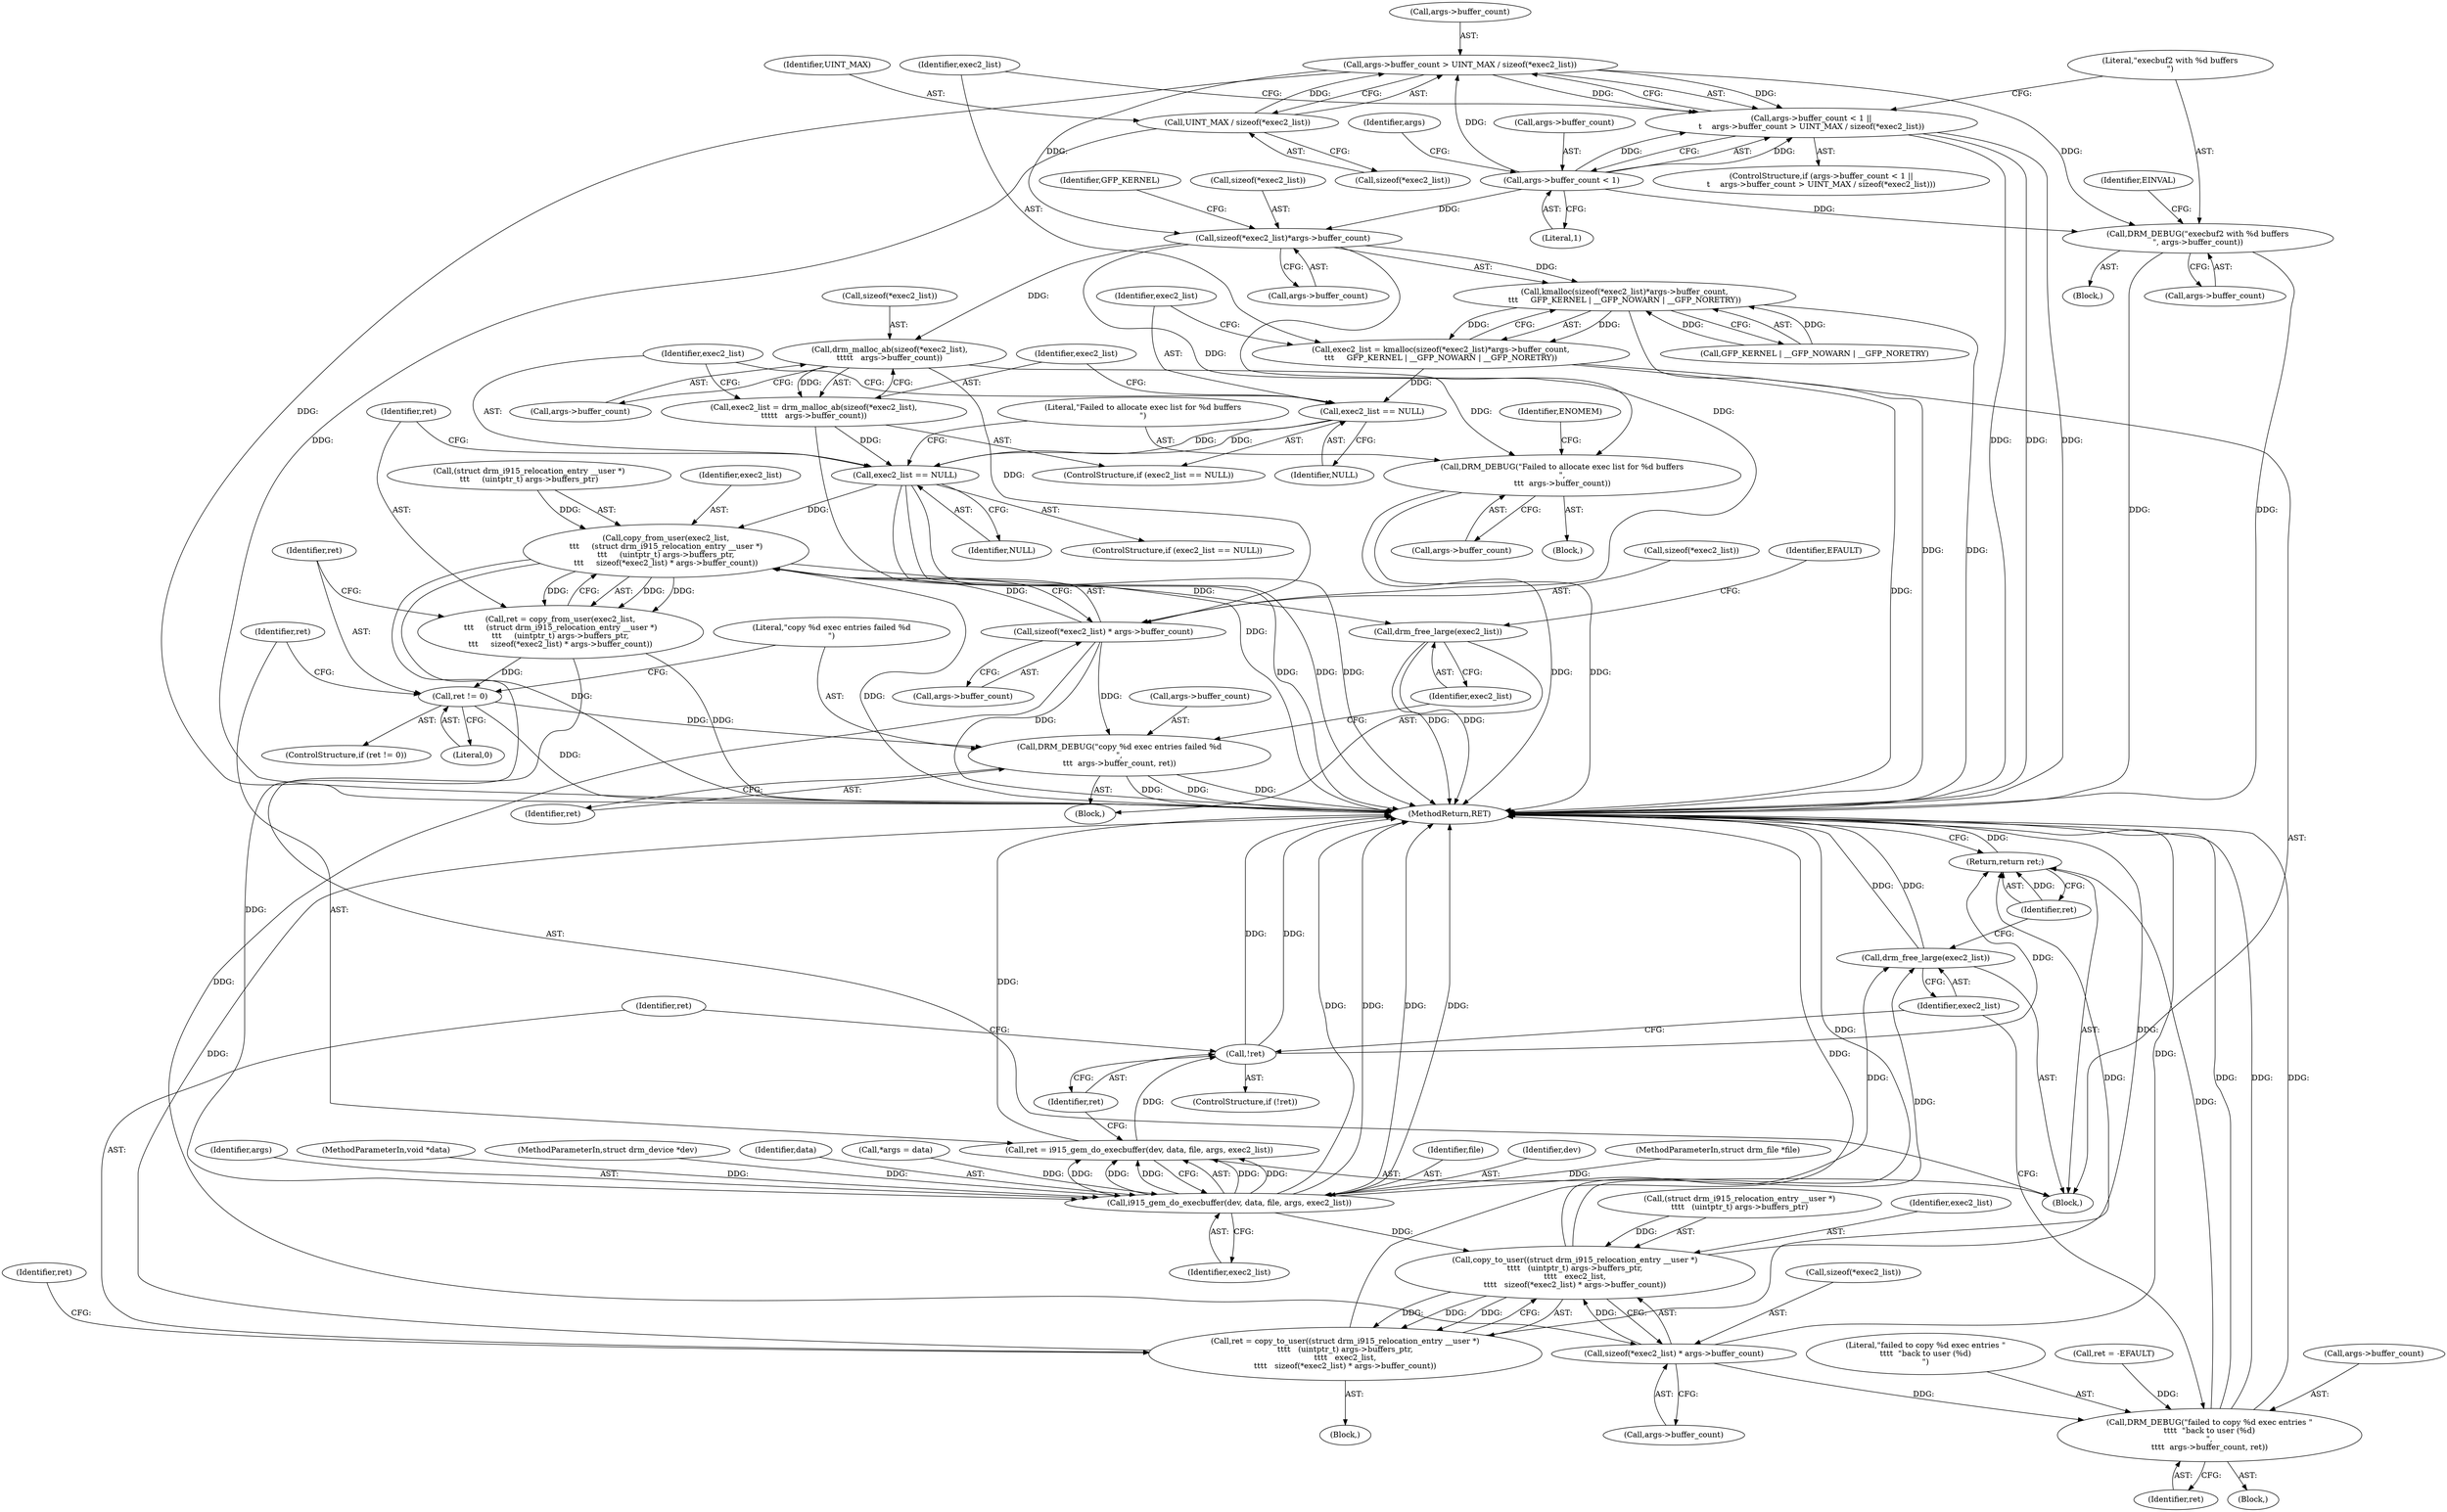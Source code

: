 digraph "0_linux_ed8cd3b2cd61004cab85380c52b1817aca1ca49b@API" {
"1000122" [label="(Call,args->buffer_count > UINT_MAX / sizeof(*exec2_list))"];
"1000117" [label="(Call,args->buffer_count < 1)"];
"1000126" [label="(Call,UINT_MAX / sizeof(*exec2_list))"];
"1000116" [label="(Call,args->buffer_count < 1 ||\n\t    args->buffer_count > UINT_MAX / sizeof(*exec2_list))"];
"1000132" [label="(Call,DRM_DEBUG(\"execbuf2 with %d buffers\n\", args->buffer_count))"];
"1000143" [label="(Call,sizeof(*exec2_list)*args->buffer_count)"];
"1000142" [label="(Call,kmalloc(sizeof(*exec2_list)*args->buffer_count,\n\t\t\t     GFP_KERNEL | __GFP_NOWARN | __GFP_NORETRY))"];
"1000140" [label="(Call,exec2_list = kmalloc(sizeof(*exec2_list)*args->buffer_count,\n\t\t\t     GFP_KERNEL | __GFP_NOWARN | __GFP_NORETRY))"];
"1000156" [label="(Call,exec2_list == NULL)"];
"1000169" [label="(Call,exec2_list == NULL)"];
"1000183" [label="(Call,copy_from_user(exec2_list,\n\t\t\t     (struct drm_i915_relocation_entry __user *)\n\t\t\t     (uintptr_t) args->buffers_ptr,\n\t\t\t     sizeof(*exec2_list) * args->buffer_count))"];
"1000181" [label="(Call,ret = copy_from_user(exec2_list,\n\t\t\t     (struct drm_i915_relocation_entry __user *)\n\t\t\t     (uintptr_t) args->buffers_ptr,\n\t\t\t     sizeof(*exec2_list) * args->buffer_count))"];
"1000200" [label="(Call,ret != 0)"];
"1000204" [label="(Call,DRM_DEBUG(\"copy %d exec entries failed %d\n\",\n\t\t\t  args->buffer_count, ret))"];
"1000210" [label="(Call,drm_free_large(exec2_list))"];
"1000217" [label="(Call,i915_gem_do_execbuffer(dev, data, file, args, exec2_list))"];
"1000215" [label="(Call,ret = i915_gem_do_execbuffer(dev, data, file, args, exec2_list))"];
"1000224" [label="(Call,!ret)"];
"1000260" [label="(Return,return ret;)"];
"1000229" [label="(Call,copy_to_user((struct drm_i915_relocation_entry __user *)\n\t\t\t\t   (uintptr_t) args->buffers_ptr,\n\t\t\t\t   exec2_list,\n\t\t\t\t   sizeof(*exec2_list) * args->buffer_count))"];
"1000227" [label="(Call,ret = copy_to_user((struct drm_i915_relocation_entry __user *)\n\t\t\t\t   (uintptr_t) args->buffers_ptr,\n\t\t\t\t   exec2_list,\n\t\t\t\t   sizeof(*exec2_list) * args->buffer_count))"];
"1000258" [label="(Call,drm_free_large(exec2_list))"];
"1000161" [label="(Call,drm_malloc_ab(sizeof(*exec2_list),\n\t\t\t\t\t   args->buffer_count))"];
"1000159" [label="(Call,exec2_list = drm_malloc_ab(sizeof(*exec2_list),\n\t\t\t\t\t   args->buffer_count))"];
"1000173" [label="(Call,DRM_DEBUG(\"Failed to allocate exec list for %d buffers\n\",\n\t\t\t  args->buffer_count))"];
"1000192" [label="(Call,sizeof(*exec2_list) * args->buffer_count)"];
"1000238" [label="(Call,sizeof(*exec2_list) * args->buffer_count)"];
"1000252" [label="(Call,DRM_DEBUG(\"failed to copy %d exec entries \"\n\t\t\t\t  \"back to user (%d)\n\",\n\t\t\t\t  args->buffer_count, ret))"];
"1000219" [label="(Identifier,data)"];
"1000150" [label="(Call,GFP_KERNEL | __GFP_NOWARN | __GFP_NORETRY)"];
"1000116" [label="(Call,args->buffer_count < 1 ||\n\t    args->buffer_count > UINT_MAX / sizeof(*exec2_list))"];
"1000156" [label="(Call,exec2_list == NULL)"];
"1000161" [label="(Call,drm_malloc_ab(sizeof(*exec2_list),\n\t\t\t\t\t   args->buffer_count))"];
"1000257" [label="(Identifier,ret)"];
"1000199" [label="(ControlStructure,if (ret != 0))"];
"1000192" [label="(Call,sizeof(*exec2_list) * args->buffer_count)"];
"1000107" [label="(Call,*args = data)"];
"1000229" [label="(Call,copy_to_user((struct drm_i915_relocation_entry __user *)\n\t\t\t\t   (uintptr_t) args->buffers_ptr,\n\t\t\t\t   exec2_list,\n\t\t\t\t   sizeof(*exec2_list) * args->buffer_count))"];
"1000165" [label="(Call,args->buffer_count)"];
"1000143" [label="(Call,sizeof(*exec2_list)*args->buffer_count)"];
"1000254" [label="(Call,args->buffer_count)"];
"1000134" [label="(Call,args->buffer_count)"];
"1000196" [label="(Call,args->buffer_count)"];
"1000239" [label="(Call,sizeof(*exec2_list))"];
"1000230" [label="(Call,(struct drm_i915_relocation_entry __user *)\n\t\t\t\t   (uintptr_t) args->buffers_ptr)"];
"1000172" [label="(Block,)"];
"1000222" [label="(Identifier,exec2_list)"];
"1000147" [label="(Call,args->buffer_count)"];
"1000183" [label="(Call,copy_from_user(exec2_list,\n\t\t\t     (struct drm_i915_relocation_entry __user *)\n\t\t\t     (uintptr_t) args->buffers_ptr,\n\t\t\t     sizeof(*exec2_list) * args->buffer_count))"];
"1000228" [label="(Identifier,ret)"];
"1000118" [label="(Call,args->buffer_count)"];
"1000123" [label="(Call,args->buffer_count)"];
"1000185" [label="(Call,(struct drm_i915_relocation_entry __user *)\n\t\t\t     (uintptr_t) args->buffers_ptr)"];
"1000104" [label="(MethodParameterIn,struct drm_file *file)"];
"1000261" [label="(Identifier,ret)"];
"1000142" [label="(Call,kmalloc(sizeof(*exec2_list)*args->buffer_count,\n\t\t\t     GFP_KERNEL | __GFP_NOWARN | __GFP_NORETRY))"];
"1000127" [label="(Identifier,UINT_MAX)"];
"1000132" [label="(Call,DRM_DEBUG(\"execbuf2 with %d buffers\n\", args->buffer_count))"];
"1000203" [label="(Block,)"];
"1000211" [label="(Identifier,exec2_list)"];
"1000170" [label="(Identifier,exec2_list)"];
"1000140" [label="(Call,exec2_list = kmalloc(sizeof(*exec2_list)*args->buffer_count,\n\t\t\t     GFP_KERNEL | __GFP_NOWARN | __GFP_NORETRY))"];
"1000205" [label="(Literal,\"copy %d exec entries failed %d\n\")"];
"1000131" [label="(Block,)"];
"1000174" [label="(Literal,\"Failed to allocate exec list for %d buffers\n\")"];
"1000260" [label="(Return,return ret;)"];
"1000184" [label="(Identifier,exec2_list)"];
"1000182" [label="(Identifier,ret)"];
"1000141" [label="(Identifier,exec2_list)"];
"1000151" [label="(Identifier,GFP_KERNEL)"];
"1000126" [label="(Call,UINT_MAX / sizeof(*exec2_list))"];
"1000259" [label="(Identifier,exec2_list)"];
"1000139" [label="(Identifier,EINVAL)"];
"1000221" [label="(Identifier,args)"];
"1000237" [label="(Identifier,exec2_list)"];
"1000117" [label="(Call,args->buffer_count < 1)"];
"1000160" [label="(Identifier,exec2_list)"];
"1000217" [label="(Call,i915_gem_do_execbuffer(dev, data, file, args, exec2_list))"];
"1000157" [label="(Identifier,exec2_list)"];
"1000224" [label="(Call,!ret)"];
"1000103" [label="(MethodParameterIn,void *data)"];
"1000128" [label="(Call,sizeof(*exec2_list))"];
"1000158" [label="(Identifier,NULL)"];
"1000225" [label="(Identifier,ret)"];
"1000215" [label="(Call,ret = i915_gem_do_execbuffer(dev, data, file, args, exec2_list))"];
"1000115" [label="(ControlStructure,if (args->buffer_count < 1 ||\n\t    args->buffer_count > UINT_MAX / sizeof(*exec2_list)))"];
"1000201" [label="(Identifier,ret)"];
"1000122" [label="(Call,args->buffer_count > UINT_MAX / sizeof(*exec2_list))"];
"1000169" [label="(Call,exec2_list == NULL)"];
"1000247" [label="(Block,)"];
"1000209" [label="(Identifier,ret)"];
"1000168" [label="(ControlStructure,if (exec2_list == NULL))"];
"1000181" [label="(Call,ret = copy_from_user(exec2_list,\n\t\t\t     (struct drm_i915_relocation_entry __user *)\n\t\t\t     (uintptr_t) args->buffers_ptr,\n\t\t\t     sizeof(*exec2_list) * args->buffer_count))"];
"1000200" [label="(Call,ret != 0)"];
"1000159" [label="(Call,exec2_list = drm_malloc_ab(sizeof(*exec2_list),\n\t\t\t\t\t   args->buffer_count))"];
"1000206" [label="(Call,args->buffer_count)"];
"1000121" [label="(Literal,1)"];
"1000220" [label="(Identifier,file)"];
"1000218" [label="(Identifier,dev)"];
"1000180" [label="(Identifier,ENOMEM)"];
"1000223" [label="(ControlStructure,if (!ret))"];
"1000253" [label="(Literal,\"failed to copy %d exec entries \"\n\t\t\t\t  \"back to user (%d)\n\")"];
"1000144" [label="(Call,sizeof(*exec2_list))"];
"1000124" [label="(Identifier,args)"];
"1000202" [label="(Literal,0)"];
"1000248" [label="(Call,ret = -EFAULT)"];
"1000246" [label="(Identifier,ret)"];
"1000175" [label="(Call,args->buffer_count)"];
"1000162" [label="(Call,sizeof(*exec2_list))"];
"1000155" [label="(ControlStructure,if (exec2_list == NULL))"];
"1000204" [label="(Call,DRM_DEBUG(\"copy %d exec entries failed %d\n\",\n\t\t\t  args->buffer_count, ret))"];
"1000214" [label="(Identifier,EFAULT)"];
"1000216" [label="(Identifier,ret)"];
"1000242" [label="(Call,args->buffer_count)"];
"1000262" [label="(MethodReturn,RET)"];
"1000210" [label="(Call,drm_free_large(exec2_list))"];
"1000258" [label="(Call,drm_free_large(exec2_list))"];
"1000133" [label="(Literal,\"execbuf2 with %d buffers\n\")"];
"1000102" [label="(MethodParameterIn,struct drm_device *dev)"];
"1000173" [label="(Call,DRM_DEBUG(\"Failed to allocate exec list for %d buffers\n\",\n\t\t\t  args->buffer_count))"];
"1000238" [label="(Call,sizeof(*exec2_list) * args->buffer_count)"];
"1000227" [label="(Call,ret = copy_to_user((struct drm_i915_relocation_entry __user *)\n\t\t\t\t   (uintptr_t) args->buffers_ptr,\n\t\t\t\t   exec2_list,\n\t\t\t\t   sizeof(*exec2_list) * args->buffer_count))"];
"1000105" [label="(Block,)"];
"1000193" [label="(Call,sizeof(*exec2_list))"];
"1000252" [label="(Call,DRM_DEBUG(\"failed to copy %d exec entries \"\n\t\t\t\t  \"back to user (%d)\n\",\n\t\t\t\t  args->buffer_count, ret))"];
"1000226" [label="(Block,)"];
"1000171" [label="(Identifier,NULL)"];
"1000122" -> "1000116"  [label="AST: "];
"1000122" -> "1000126"  [label="CFG: "];
"1000123" -> "1000122"  [label="AST: "];
"1000126" -> "1000122"  [label="AST: "];
"1000116" -> "1000122"  [label="CFG: "];
"1000122" -> "1000262"  [label="DDG: "];
"1000122" -> "1000116"  [label="DDG: "];
"1000122" -> "1000116"  [label="DDG: "];
"1000117" -> "1000122"  [label="DDG: "];
"1000126" -> "1000122"  [label="DDG: "];
"1000122" -> "1000132"  [label="DDG: "];
"1000122" -> "1000143"  [label="DDG: "];
"1000117" -> "1000116"  [label="AST: "];
"1000117" -> "1000121"  [label="CFG: "];
"1000118" -> "1000117"  [label="AST: "];
"1000121" -> "1000117"  [label="AST: "];
"1000124" -> "1000117"  [label="CFG: "];
"1000116" -> "1000117"  [label="CFG: "];
"1000117" -> "1000116"  [label="DDG: "];
"1000117" -> "1000116"  [label="DDG: "];
"1000117" -> "1000132"  [label="DDG: "];
"1000117" -> "1000143"  [label="DDG: "];
"1000126" -> "1000128"  [label="CFG: "];
"1000127" -> "1000126"  [label="AST: "];
"1000128" -> "1000126"  [label="AST: "];
"1000126" -> "1000262"  [label="DDG: "];
"1000116" -> "1000115"  [label="AST: "];
"1000133" -> "1000116"  [label="CFG: "];
"1000141" -> "1000116"  [label="CFG: "];
"1000116" -> "1000262"  [label="DDG: "];
"1000116" -> "1000262"  [label="DDG: "];
"1000116" -> "1000262"  [label="DDG: "];
"1000132" -> "1000131"  [label="AST: "];
"1000132" -> "1000134"  [label="CFG: "];
"1000133" -> "1000132"  [label="AST: "];
"1000134" -> "1000132"  [label="AST: "];
"1000139" -> "1000132"  [label="CFG: "];
"1000132" -> "1000262"  [label="DDG: "];
"1000132" -> "1000262"  [label="DDG: "];
"1000143" -> "1000142"  [label="AST: "];
"1000143" -> "1000147"  [label="CFG: "];
"1000144" -> "1000143"  [label="AST: "];
"1000147" -> "1000143"  [label="AST: "];
"1000151" -> "1000143"  [label="CFG: "];
"1000143" -> "1000142"  [label="DDG: "];
"1000143" -> "1000161"  [label="DDG: "];
"1000143" -> "1000173"  [label="DDG: "];
"1000143" -> "1000192"  [label="DDG: "];
"1000142" -> "1000140"  [label="AST: "];
"1000142" -> "1000150"  [label="CFG: "];
"1000150" -> "1000142"  [label="AST: "];
"1000140" -> "1000142"  [label="CFG: "];
"1000142" -> "1000262"  [label="DDG: "];
"1000142" -> "1000262"  [label="DDG: "];
"1000142" -> "1000140"  [label="DDG: "];
"1000142" -> "1000140"  [label="DDG: "];
"1000150" -> "1000142"  [label="DDG: "];
"1000150" -> "1000142"  [label="DDG: "];
"1000140" -> "1000105"  [label="AST: "];
"1000141" -> "1000140"  [label="AST: "];
"1000157" -> "1000140"  [label="CFG: "];
"1000140" -> "1000262"  [label="DDG: "];
"1000140" -> "1000156"  [label="DDG: "];
"1000156" -> "1000155"  [label="AST: "];
"1000156" -> "1000158"  [label="CFG: "];
"1000157" -> "1000156"  [label="AST: "];
"1000158" -> "1000156"  [label="AST: "];
"1000160" -> "1000156"  [label="CFG: "];
"1000170" -> "1000156"  [label="CFG: "];
"1000156" -> "1000169"  [label="DDG: "];
"1000156" -> "1000169"  [label="DDG: "];
"1000169" -> "1000168"  [label="AST: "];
"1000169" -> "1000171"  [label="CFG: "];
"1000170" -> "1000169"  [label="AST: "];
"1000171" -> "1000169"  [label="AST: "];
"1000174" -> "1000169"  [label="CFG: "];
"1000182" -> "1000169"  [label="CFG: "];
"1000169" -> "1000262"  [label="DDG: "];
"1000169" -> "1000262"  [label="DDG: "];
"1000169" -> "1000262"  [label="DDG: "];
"1000159" -> "1000169"  [label="DDG: "];
"1000169" -> "1000183"  [label="DDG: "];
"1000183" -> "1000181"  [label="AST: "];
"1000183" -> "1000192"  [label="CFG: "];
"1000184" -> "1000183"  [label="AST: "];
"1000185" -> "1000183"  [label="AST: "];
"1000192" -> "1000183"  [label="AST: "];
"1000181" -> "1000183"  [label="CFG: "];
"1000183" -> "1000262"  [label="DDG: "];
"1000183" -> "1000262"  [label="DDG: "];
"1000183" -> "1000181"  [label="DDG: "];
"1000183" -> "1000181"  [label="DDG: "];
"1000183" -> "1000181"  [label="DDG: "];
"1000185" -> "1000183"  [label="DDG: "];
"1000192" -> "1000183"  [label="DDG: "];
"1000183" -> "1000210"  [label="DDG: "];
"1000183" -> "1000217"  [label="DDG: "];
"1000181" -> "1000105"  [label="AST: "];
"1000182" -> "1000181"  [label="AST: "];
"1000201" -> "1000181"  [label="CFG: "];
"1000181" -> "1000262"  [label="DDG: "];
"1000181" -> "1000200"  [label="DDG: "];
"1000200" -> "1000199"  [label="AST: "];
"1000200" -> "1000202"  [label="CFG: "];
"1000201" -> "1000200"  [label="AST: "];
"1000202" -> "1000200"  [label="AST: "];
"1000205" -> "1000200"  [label="CFG: "];
"1000216" -> "1000200"  [label="CFG: "];
"1000200" -> "1000262"  [label="DDG: "];
"1000200" -> "1000204"  [label="DDG: "];
"1000204" -> "1000203"  [label="AST: "];
"1000204" -> "1000209"  [label="CFG: "];
"1000205" -> "1000204"  [label="AST: "];
"1000206" -> "1000204"  [label="AST: "];
"1000209" -> "1000204"  [label="AST: "];
"1000211" -> "1000204"  [label="CFG: "];
"1000204" -> "1000262"  [label="DDG: "];
"1000204" -> "1000262"  [label="DDG: "];
"1000204" -> "1000262"  [label="DDG: "];
"1000192" -> "1000204"  [label="DDG: "];
"1000210" -> "1000203"  [label="AST: "];
"1000210" -> "1000211"  [label="CFG: "];
"1000211" -> "1000210"  [label="AST: "];
"1000214" -> "1000210"  [label="CFG: "];
"1000210" -> "1000262"  [label="DDG: "];
"1000210" -> "1000262"  [label="DDG: "];
"1000217" -> "1000215"  [label="AST: "];
"1000217" -> "1000222"  [label="CFG: "];
"1000218" -> "1000217"  [label="AST: "];
"1000219" -> "1000217"  [label="AST: "];
"1000220" -> "1000217"  [label="AST: "];
"1000221" -> "1000217"  [label="AST: "];
"1000222" -> "1000217"  [label="AST: "];
"1000215" -> "1000217"  [label="CFG: "];
"1000217" -> "1000262"  [label="DDG: "];
"1000217" -> "1000262"  [label="DDG: "];
"1000217" -> "1000262"  [label="DDG: "];
"1000217" -> "1000262"  [label="DDG: "];
"1000217" -> "1000215"  [label="DDG: "];
"1000217" -> "1000215"  [label="DDG: "];
"1000217" -> "1000215"  [label="DDG: "];
"1000217" -> "1000215"  [label="DDG: "];
"1000217" -> "1000215"  [label="DDG: "];
"1000102" -> "1000217"  [label="DDG: "];
"1000103" -> "1000217"  [label="DDG: "];
"1000104" -> "1000217"  [label="DDG: "];
"1000107" -> "1000217"  [label="DDG: "];
"1000217" -> "1000229"  [label="DDG: "];
"1000217" -> "1000258"  [label="DDG: "];
"1000215" -> "1000105"  [label="AST: "];
"1000216" -> "1000215"  [label="AST: "];
"1000225" -> "1000215"  [label="CFG: "];
"1000215" -> "1000262"  [label="DDG: "];
"1000215" -> "1000224"  [label="DDG: "];
"1000224" -> "1000223"  [label="AST: "];
"1000224" -> "1000225"  [label="CFG: "];
"1000225" -> "1000224"  [label="AST: "];
"1000228" -> "1000224"  [label="CFG: "];
"1000259" -> "1000224"  [label="CFG: "];
"1000224" -> "1000262"  [label="DDG: "];
"1000224" -> "1000262"  [label="DDG: "];
"1000224" -> "1000260"  [label="DDG: "];
"1000260" -> "1000105"  [label="AST: "];
"1000260" -> "1000261"  [label="CFG: "];
"1000261" -> "1000260"  [label="AST: "];
"1000262" -> "1000260"  [label="CFG: "];
"1000260" -> "1000262"  [label="DDG: "];
"1000261" -> "1000260"  [label="DDG: "];
"1000227" -> "1000260"  [label="DDG: "];
"1000252" -> "1000260"  [label="DDG: "];
"1000229" -> "1000227"  [label="AST: "];
"1000229" -> "1000238"  [label="CFG: "];
"1000230" -> "1000229"  [label="AST: "];
"1000237" -> "1000229"  [label="AST: "];
"1000238" -> "1000229"  [label="AST: "];
"1000227" -> "1000229"  [label="CFG: "];
"1000229" -> "1000262"  [label="DDG: "];
"1000229" -> "1000262"  [label="DDG: "];
"1000229" -> "1000227"  [label="DDG: "];
"1000229" -> "1000227"  [label="DDG: "];
"1000229" -> "1000227"  [label="DDG: "];
"1000230" -> "1000229"  [label="DDG: "];
"1000238" -> "1000229"  [label="DDG: "];
"1000229" -> "1000258"  [label="DDG: "];
"1000227" -> "1000226"  [label="AST: "];
"1000228" -> "1000227"  [label="AST: "];
"1000246" -> "1000227"  [label="CFG: "];
"1000227" -> "1000262"  [label="DDG: "];
"1000227" -> "1000262"  [label="DDG: "];
"1000258" -> "1000105"  [label="AST: "];
"1000258" -> "1000259"  [label="CFG: "];
"1000259" -> "1000258"  [label="AST: "];
"1000261" -> "1000258"  [label="CFG: "];
"1000258" -> "1000262"  [label="DDG: "];
"1000258" -> "1000262"  [label="DDG: "];
"1000161" -> "1000159"  [label="AST: "];
"1000161" -> "1000165"  [label="CFG: "];
"1000162" -> "1000161"  [label="AST: "];
"1000165" -> "1000161"  [label="AST: "];
"1000159" -> "1000161"  [label="CFG: "];
"1000161" -> "1000159"  [label="DDG: "];
"1000161" -> "1000173"  [label="DDG: "];
"1000161" -> "1000192"  [label="DDG: "];
"1000159" -> "1000155"  [label="AST: "];
"1000160" -> "1000159"  [label="AST: "];
"1000170" -> "1000159"  [label="CFG: "];
"1000159" -> "1000262"  [label="DDG: "];
"1000173" -> "1000172"  [label="AST: "];
"1000173" -> "1000175"  [label="CFG: "];
"1000174" -> "1000173"  [label="AST: "];
"1000175" -> "1000173"  [label="AST: "];
"1000180" -> "1000173"  [label="CFG: "];
"1000173" -> "1000262"  [label="DDG: "];
"1000173" -> "1000262"  [label="DDG: "];
"1000192" -> "1000196"  [label="CFG: "];
"1000193" -> "1000192"  [label="AST: "];
"1000196" -> "1000192"  [label="AST: "];
"1000192" -> "1000262"  [label="DDG: "];
"1000192" -> "1000238"  [label="DDG: "];
"1000238" -> "1000242"  [label="CFG: "];
"1000239" -> "1000238"  [label="AST: "];
"1000242" -> "1000238"  [label="AST: "];
"1000238" -> "1000262"  [label="DDG: "];
"1000238" -> "1000252"  [label="DDG: "];
"1000252" -> "1000247"  [label="AST: "];
"1000252" -> "1000257"  [label="CFG: "];
"1000253" -> "1000252"  [label="AST: "];
"1000254" -> "1000252"  [label="AST: "];
"1000257" -> "1000252"  [label="AST: "];
"1000259" -> "1000252"  [label="CFG: "];
"1000252" -> "1000262"  [label="DDG: "];
"1000252" -> "1000262"  [label="DDG: "];
"1000252" -> "1000262"  [label="DDG: "];
"1000248" -> "1000252"  [label="DDG: "];
}

